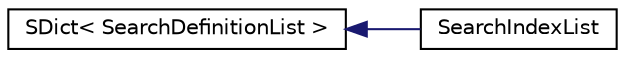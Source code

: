 digraph "Graphical Class Hierarchy"
{
 // INTERACTIVE_SVG=YES
 // LATEX_PDF_SIZE
  edge [fontname="Helvetica",fontsize="10",labelfontname="Helvetica",labelfontsize="10"];
  node [fontname="Helvetica",fontsize="10",shape=record];
  rankdir="LR";
  Node0 [label="SDict\< SearchDefinitionList \>",height=0.2,width=0.4,color="black", fillcolor="white", style="filled",URL="$d1/d50/class_s_dict.html",tooltip=" "];
  Node0 -> Node1 [dir="back",color="midnightblue",fontsize="10",style="solid",fontname="Helvetica"];
  Node1 [label="SearchIndexList",height=0.2,width=0.4,color="black", fillcolor="white", style="filled",URL="$d8/d43/class_search_index_list.html",tooltip=" "];
}
